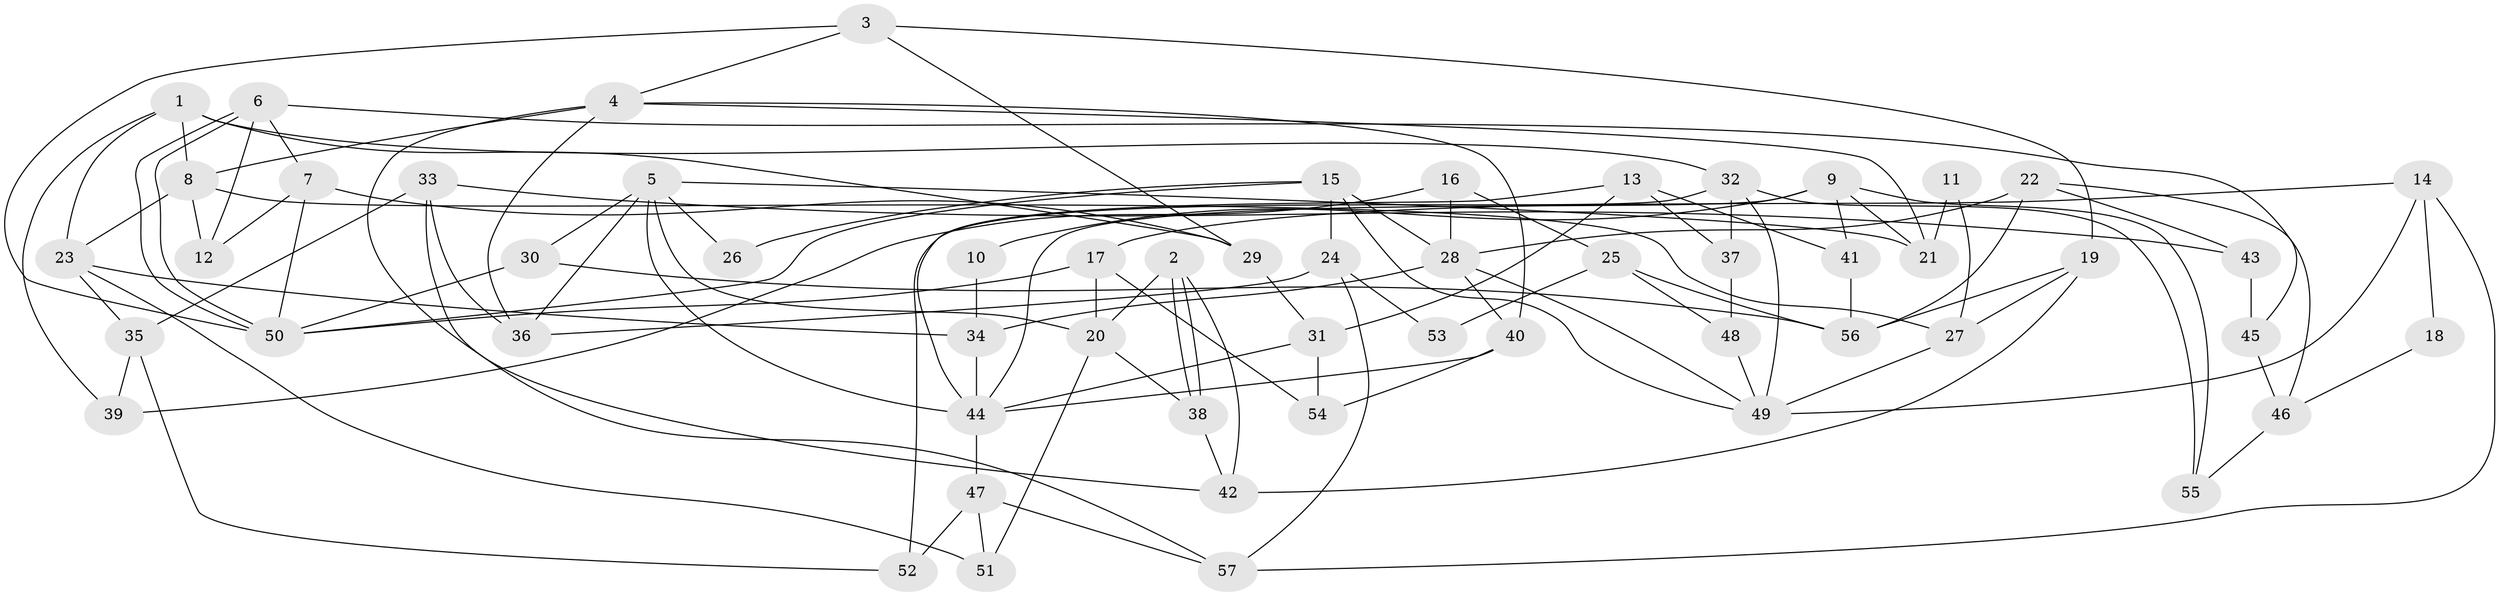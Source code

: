 // coarse degree distribution, {8: 0.058823529411764705, 4: 0.11764705882352941, 10: 0.058823529411764705, 11: 0.058823529411764705, 3: 0.17647058823529413, 7: 0.17647058823529413, 5: 0.29411764705882354, 6: 0.058823529411764705}
// Generated by graph-tools (version 1.1) at 2025/18/03/04/25 18:18:31]
// undirected, 57 vertices, 114 edges
graph export_dot {
graph [start="1"]
  node [color=gray90,style=filled];
  1;
  2;
  3;
  4;
  5;
  6;
  7;
  8;
  9;
  10;
  11;
  12;
  13;
  14;
  15;
  16;
  17;
  18;
  19;
  20;
  21;
  22;
  23;
  24;
  25;
  26;
  27;
  28;
  29;
  30;
  31;
  32;
  33;
  34;
  35;
  36;
  37;
  38;
  39;
  40;
  41;
  42;
  43;
  44;
  45;
  46;
  47;
  48;
  49;
  50;
  51;
  52;
  53;
  54;
  55;
  56;
  57;
  1 -- 32;
  1 -- 8;
  1 -- 23;
  1 -- 29;
  1 -- 39;
  2 -- 38;
  2 -- 38;
  2 -- 20;
  2 -- 42;
  3 -- 19;
  3 -- 50;
  3 -- 4;
  3 -- 29;
  4 -- 8;
  4 -- 21;
  4 -- 36;
  4 -- 40;
  4 -- 42;
  5 -- 20;
  5 -- 36;
  5 -- 21;
  5 -- 26;
  5 -- 30;
  5 -- 44;
  6 -- 50;
  6 -- 50;
  6 -- 7;
  6 -- 12;
  6 -- 45;
  7 -- 50;
  7 -- 29;
  7 -- 12;
  8 -- 12;
  8 -- 23;
  8 -- 27;
  9 -- 44;
  9 -- 21;
  9 -- 10;
  9 -- 41;
  9 -- 55;
  10 -- 34;
  11 -- 27;
  11 -- 21;
  13 -- 44;
  13 -- 31;
  13 -- 37;
  13 -- 41;
  14 -- 57;
  14 -- 17;
  14 -- 18;
  14 -- 49;
  15 -- 49;
  15 -- 28;
  15 -- 24;
  15 -- 26;
  15 -- 50;
  16 -- 25;
  16 -- 28;
  16 -- 39;
  17 -- 54;
  17 -- 50;
  17 -- 20;
  18 -- 46;
  19 -- 56;
  19 -- 42;
  19 -- 27;
  20 -- 38;
  20 -- 51;
  22 -- 56;
  22 -- 28;
  22 -- 43;
  22 -- 46;
  23 -- 35;
  23 -- 34;
  23 -- 51;
  24 -- 36;
  24 -- 53;
  24 -- 57;
  25 -- 56;
  25 -- 48;
  25 -- 53;
  27 -- 49;
  28 -- 34;
  28 -- 49;
  28 -- 40;
  29 -- 31;
  30 -- 50;
  30 -- 56;
  31 -- 44;
  31 -- 54;
  32 -- 49;
  32 -- 55;
  32 -- 37;
  32 -- 52;
  33 -- 57;
  33 -- 35;
  33 -- 36;
  33 -- 43;
  34 -- 44;
  35 -- 52;
  35 -- 39;
  37 -- 48;
  38 -- 42;
  40 -- 44;
  40 -- 54;
  41 -- 56;
  43 -- 45;
  44 -- 47;
  45 -- 46;
  46 -- 55;
  47 -- 51;
  47 -- 52;
  47 -- 57;
  48 -- 49;
}
